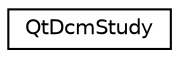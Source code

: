 digraph "Graphical Class Hierarchy"
{
  edge [fontname="Helvetica",fontsize="10",labelfontname="Helvetica",labelfontsize="10"];
  node [fontname="Helvetica",fontsize="10",shape=record];
  rankdir="LR";
  Node1 [label="QtDcmStudy",height=0.2,width=0.4,color="black", fillcolor="white", style="filled",URL="$classQtDcmStudy.html",tooltip="This class is representation of a Dicom study. "];
}
